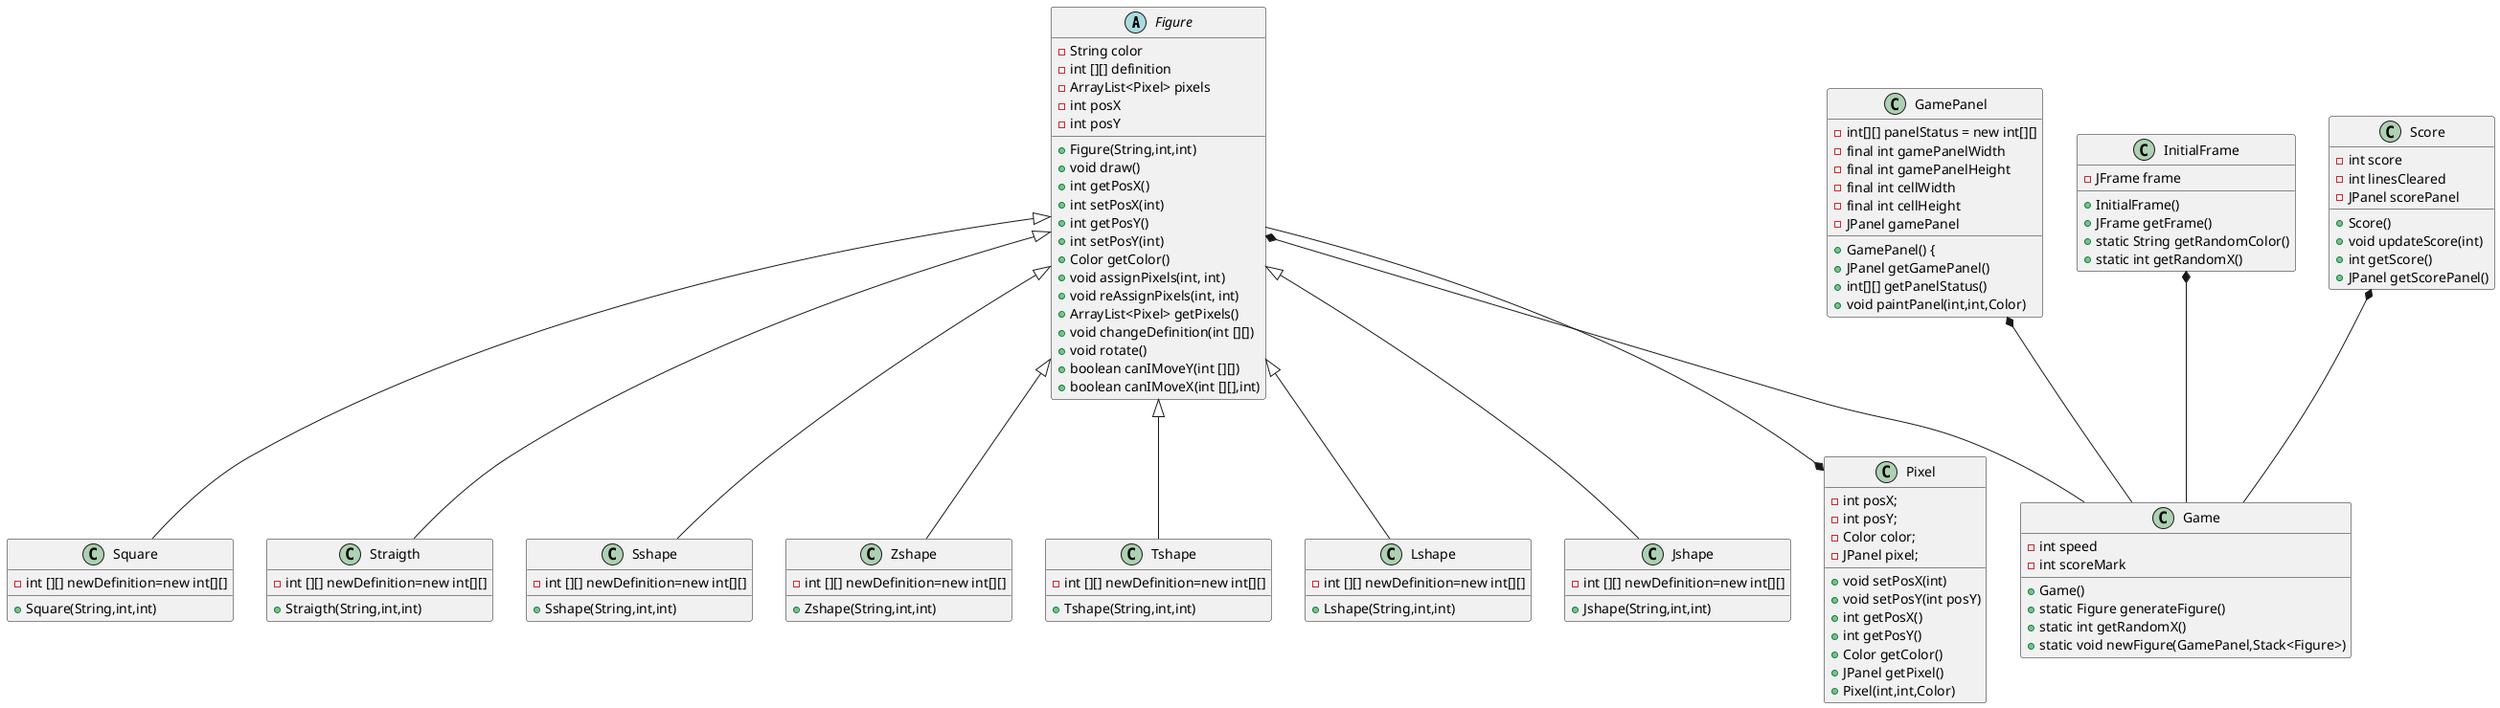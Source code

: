 @startuml
'https://plantuml.com/class-diagram

abstract class Figure{
- String color
    - int [][] definition
    - ArrayList<Pixel> pixels
    - int posX
    - int posY
+ Figure(String,int,int)
+ void draw()
+ int getPosX()
+ int setPosX(int)
+ int getPosY()
+ int setPosY(int)
+ Color getColor()
+ void assignPixels(int, int)
 + void reAssignPixels(int, int)
 + ArrayList<Pixel> getPixels()
 + void changeDefinition(int [][])
+ void rotate()
+ boolean canIMoveY(int [][])
+ boolean canIMoveX(int [][],int)



}
class Square{
-int [][] newDefinition=new int[][]
+ Square(String,int,int)

}
class Straigth{
-int [][] newDefinition=new int[][]
+ Straigth(String,int,int)
}
class Sshape{
-int [][] newDefinition=new int[][]
+ Sshape(String,int,int)
}
class Zshape{
-int [][] newDefinition=new int[][]
+ Zshape(String,int,int)

}
class Tshape{
-int [][] newDefinition=new int[][]
+ Tshape(String,int,int)

}
class Lshape{
-int [][] newDefinition=new int[][]
+ Lshape(String,int,int)


}
class Jshape{
-int [][] newDefinition=new int[][]
+ Jshape(String,int,int)
}
class GamePanel{
- int[][] panelStatus = new int[][]
    - final int gamePanelWidth
    - final int gamePanelHeight
    - final int cellWidth
    - final int cellHeight
     - JPanel gamePanel
 + GamePanel() {
+ JPanel getGamePanel()
+ int[][] getPanelStatus()
+ void paintPanel(int,int,Color)


}
class Pixel{
- int posX;
    - int posY;
    - Color color;
    - JPanel pixel;
    + void setPosX(int)
    + void setPosY(int posY)
    + int getPosX()
    + int getPosY()
    + Color getColor()
    + JPanel getPixel()
    + Pixel(int,int,Color)


}
class InitialFrame{
 - JFrame frame
 + InitialFrame()
  + JFrame getFrame()
+ static String getRandomColor()
 + static int getRandomX()
}
class Game{
    - int speed
    - int scoreMark
    + Game()
+ static Figure generateFigure()
+ static int getRandomX()
+ static void newFigure(GamePanel,Stack<Figure>)
}
class Score{
    - int score
    - int linesCleared
    - JPanel scorePanel
    + Score()
    + void updateScore(int)
    + int getScore()
    + JPanel getScorePanel()
}
Figure <|-- Straigth
Figure <|-- Square
Figure <|-- Sshape
Figure <|-- Zshape
Figure <|-- Tshape
Figure <|-- Lshape
Figure <|-- Jshape

Figure --* Pixel

GamePanel *-- Game
InitialFrame *-- Game
Figure *-- Game
Score *-- Game


@enduml